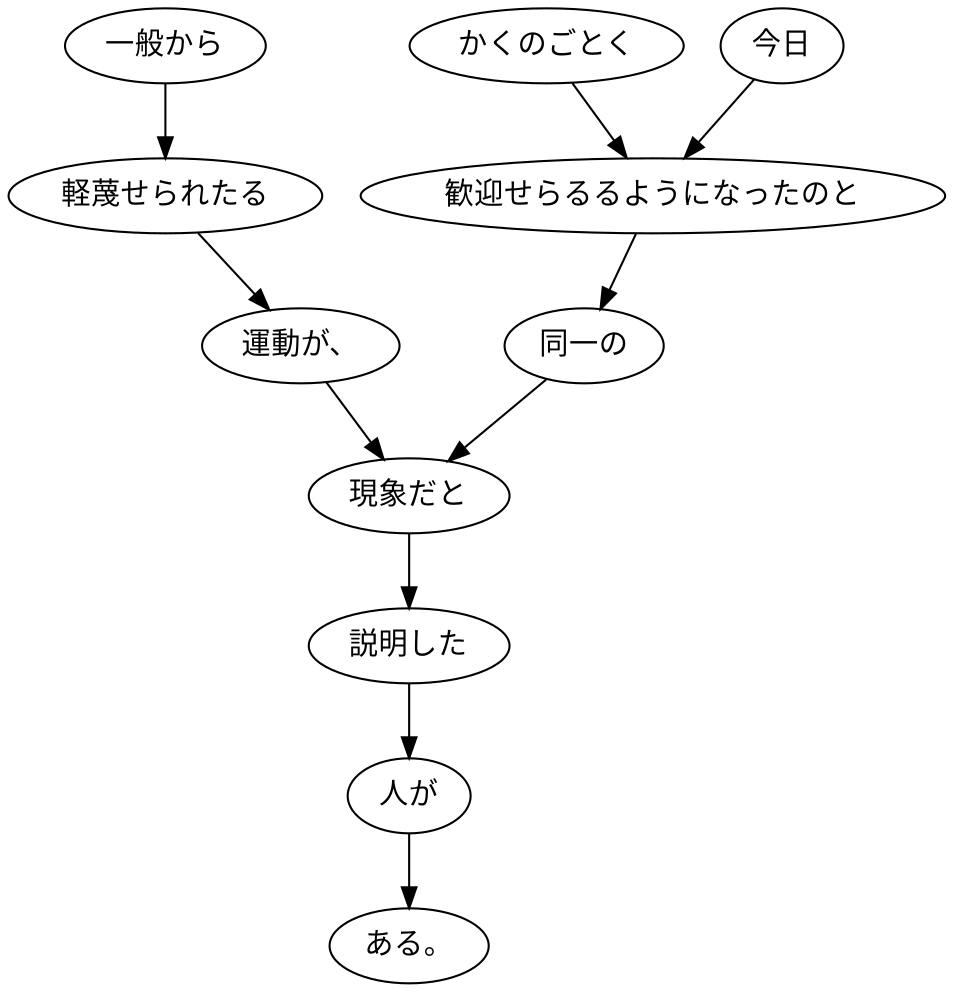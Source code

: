 digraph graph4734 {
	node0 [label="一般から"];
	node1 [label="軽蔑せられたる"];
	node2 [label="運動が、"];
	node3 [label="かくのごとく"];
	node4 [label="今日"];
	node5 [label="歓迎せらるるようになったのと"];
	node6 [label="同一の"];
	node7 [label="現象だと"];
	node8 [label="説明した"];
	node9 [label="人が"];
	node10 [label="ある。"];
	node0 -> node1;
	node1 -> node2;
	node2 -> node7;
	node3 -> node5;
	node4 -> node5;
	node5 -> node6;
	node6 -> node7;
	node7 -> node8;
	node8 -> node9;
	node9 -> node10;
}
